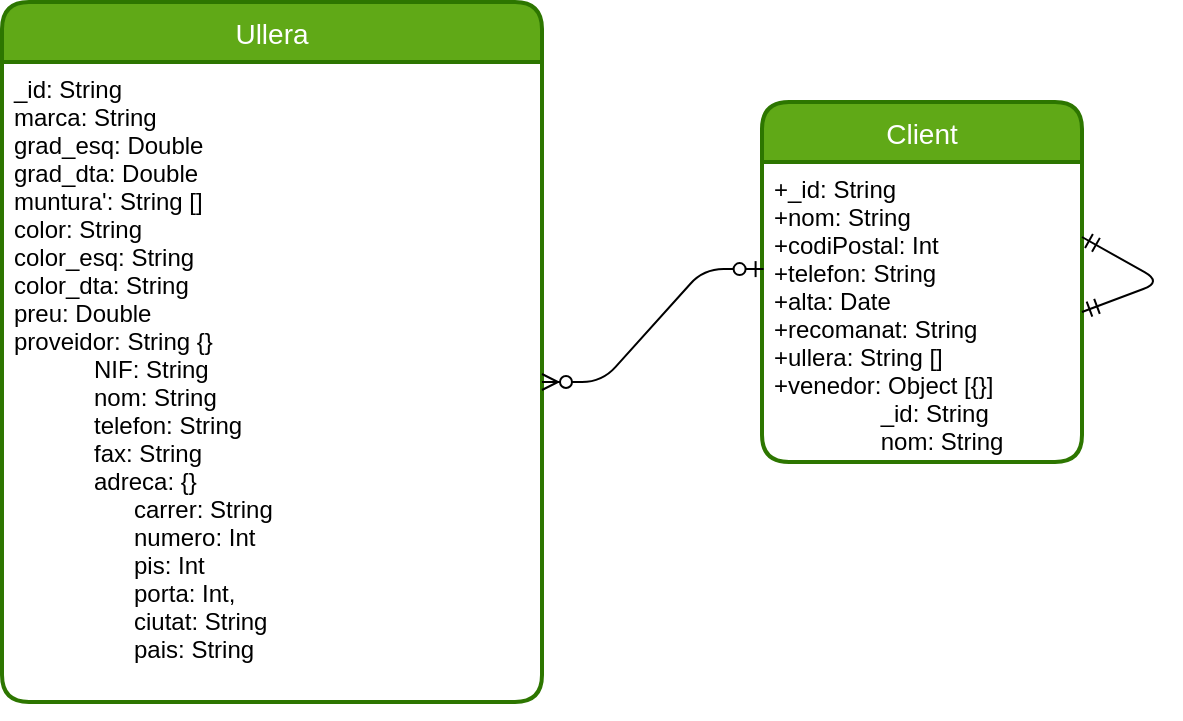 <mxfile version="15.2.7" type="device"><diagram id="R2lEEEUBdFMjLlhIrx00" name="Page-1"><mxGraphModel dx="1662" dy="982" grid="1" gridSize="10" guides="1" tooltips="1" connect="1" arrows="0" fold="1" page="1" pageScale="1" pageWidth="827" pageHeight="1169" background="none" math="0" shadow="0" extFonts="Permanent Marker^https://fonts.googleapis.com/css?family=Permanent+Marker"><root><mxCell id="0"/><mxCell id="1" parent="0"/><mxCell id="6Kg8QyeW76DcsJKo2EdA-1" value="Client" style="swimlane;childLayout=stackLayout;horizontal=1;startSize=30;horizontalStack=0;fontSize=14;fontStyle=0;strokeWidth=2;resizeParent=0;resizeLast=1;shadow=0;dashed=0;align=center;rounded=1;fillColor=#60a917;strokeColor=#2D7600;fontColor=#ffffff;" parent="1" vertex="1"><mxGeometry x="470" y="250" width="160" height="180" as="geometry"/></mxCell><mxCell id="6Kg8QyeW76DcsJKo2EdA-2" value="+_id: String&#10;+nom: String&#10;+codiPostal: Int&#10;+telefon: String&#10;+alta: Date&#10;+recomanat: String&#10;+ullera: String [] &#10;+venedor: Object [{}]&#10;                _id: String&#10;                nom: String" style="align=left;strokeColor=none;fillColor=none;spacingLeft=4;fontSize=12;verticalAlign=top;resizable=0;rotatable=0;part=1;rounded=1;" parent="6Kg8QyeW76DcsJKo2EdA-1" vertex="1"><mxGeometry y="30" width="160" height="150" as="geometry"/></mxCell><mxCell id="A5amLGWteUQGLpLaX1kK-1" value="" style="edgeStyle=entityRelationEdgeStyle;fontSize=12;html=1;endArrow=ERmandOne;startArrow=ERmandOne;exitX=1;exitY=0.25;exitDx=0;exitDy=0;entryX=1;entryY=0.5;entryDx=0;entryDy=0;" edge="1" parent="6Kg8QyeW76DcsJKo2EdA-1" source="6Kg8QyeW76DcsJKo2EdA-2" target="6Kg8QyeW76DcsJKo2EdA-2"><mxGeometry width="100" height="100" relative="1" as="geometry"><mxPoint x="-110" y="290" as="sourcePoint"/><mxPoint x="180" as="targetPoint"/><Array as="points"><mxPoint x="200" y="90"/></Array></mxGeometry></mxCell><mxCell id="6Kg8QyeW76DcsJKo2EdA-3" value="Ullera" style="swimlane;childLayout=stackLayout;horizontal=1;startSize=30;horizontalStack=0;fontSize=14;fontStyle=0;strokeWidth=2;resizeParent=0;resizeLast=1;shadow=0;dashed=0;align=center;rounded=1;fillColor=#60a917;strokeColor=#2D7600;fontColor=#ffffff;" parent="1" vertex="1"><mxGeometry x="90" y="200" width="270" height="350" as="geometry"/></mxCell><mxCell id="6Kg8QyeW76DcsJKo2EdA-4" value="_id: String        &#10;marca: String&#10;grad_esq: Double&#10;grad_dta: Double&#10;muntura': String []&#10;color: String&#10;color_esq: String&#10;color_dta: String&#10;preu: Double&#10;proveidor: String {}&#10;            NIF: String&#10;            nom: String&#10;            telefon: String&#10;            fax: String &#10;            adreca: {}&#10;                  carrer: String&#10;                  numero: Int&#10;                  pis: Int&#10;                  porta: Int,&#10;                  ciutat: String                  &#10;                  pais: String&#10;" style="align=left;strokeColor=none;fillColor=none;spacingLeft=4;fontSize=12;verticalAlign=top;resizable=0;rotatable=0;part=1;rounded=1;" parent="6Kg8QyeW76DcsJKo2EdA-3" vertex="1"><mxGeometry y="30" width="270" height="320" as="geometry"/></mxCell><mxCell id="6Kg8QyeW76DcsJKo2EdA-6" style="edgeStyle=orthogonalEdgeStyle;rounded=0;orthogonalLoop=1;jettySize=auto;html=1;exitX=0.5;exitY=1;exitDx=0;exitDy=0;" parent="6Kg8QyeW76DcsJKo2EdA-3" source="6Kg8QyeW76DcsJKo2EdA-4" target="6Kg8QyeW76DcsJKo2EdA-4" edge="1"><mxGeometry relative="1" as="geometry"/></mxCell><mxCell id="6Kg8QyeW76DcsJKo2EdA-9" value="" style="edgeStyle=entityRelationEdgeStyle;fontSize=12;html=1;endArrow=ERzeroToMany;startArrow=ERzeroToOne;entryX=1;entryY=0.5;entryDx=0;entryDy=0;exitX=0.005;exitY=0.357;exitDx=0;exitDy=0;exitPerimeter=0;" parent="1" source="6Kg8QyeW76DcsJKo2EdA-2" target="6Kg8QyeW76DcsJKo2EdA-4" edge="1"><mxGeometry width="100" height="100" relative="1" as="geometry"><mxPoint x="330" y="480" as="sourcePoint"/><mxPoint x="430" y="380" as="targetPoint"/></mxGeometry></mxCell></root></mxGraphModel></diagram></mxfile>